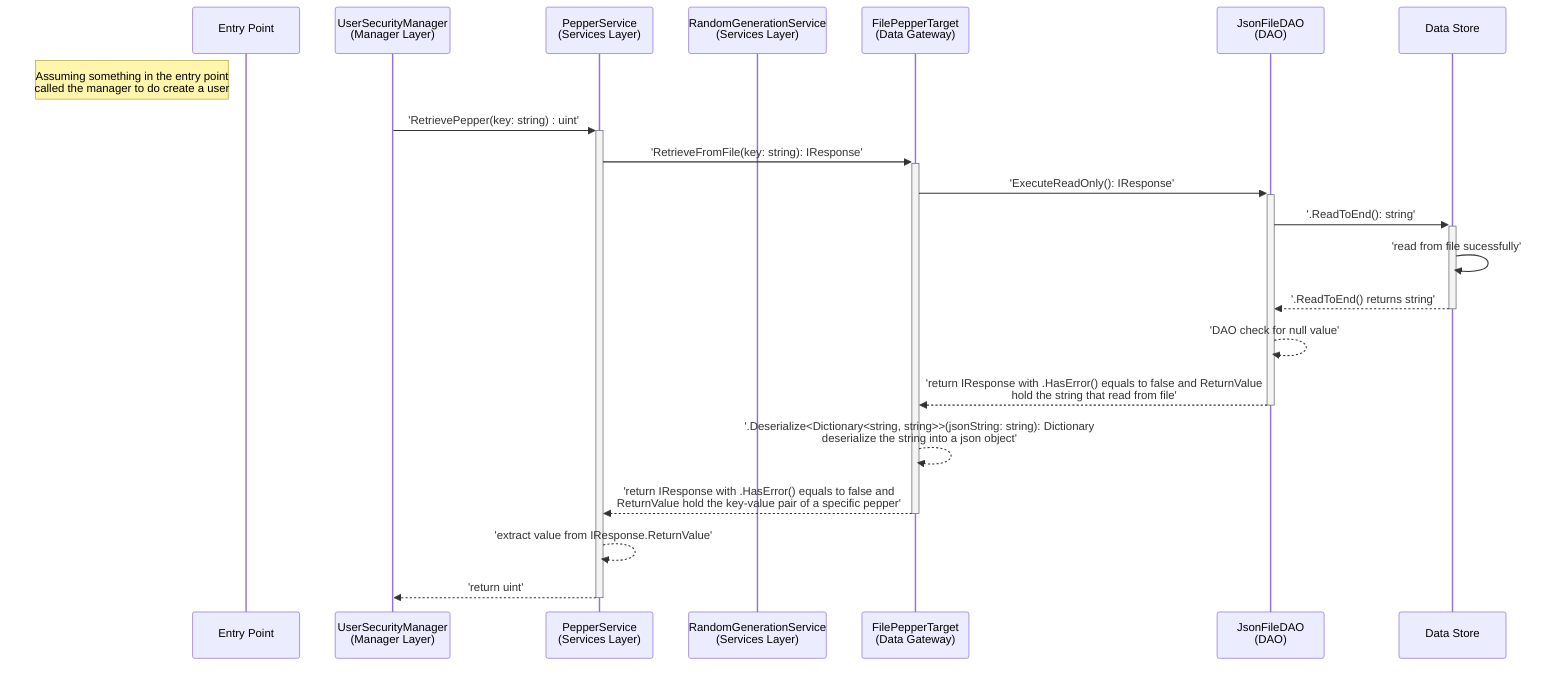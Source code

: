 sequenceDiagram
participant e as Entry Point
participant usm as UserSecurityManager<br>(Manager Layer)
participant pp as PepperService<br>(Services Layer)
participant uc as RandomGenerationService<br>(Services Layer)
participant dg as FilePepperTarget<br>(Data Gateway)
participant da as JsonFileDAO<br>(DAO)
participant ds as Data Store

Note Left of e: Assuming something in the entry point<br>called the manager to do create a user

usm->>+pp: 'RetrievePepper(key: string) : uint'
pp->>+dg: 'RetrieveFromFile(key: string): IResponse'
dg->>+da: 'ExecuteReadOnly(): IResponse'
da->>+ds: '.ReadToEnd(): string'
ds->>ds: 'read from file sucessfully'
ds-->>-da: '.ReadToEnd() returns string'
da-->>da: 'DAO check for null value'
da-->>-dg: 'return IResponse with .HasError() equals to false and ReturnValue <br> hold the string that read from file' 
dg-->>dg: '.Deserialize<Dictionary<string, string>>(jsonString: string): Dictionary <br> deserialize the string into a json object'
dg-->>-pp: 'return IResponse with .HasError() equals to false and <br> ReturnValue hold the key-value pair of a specific pepper'
pp-->>pp: 'extract value from IResponse.ReturnValue'
pp-->>-usm: 'return uint'